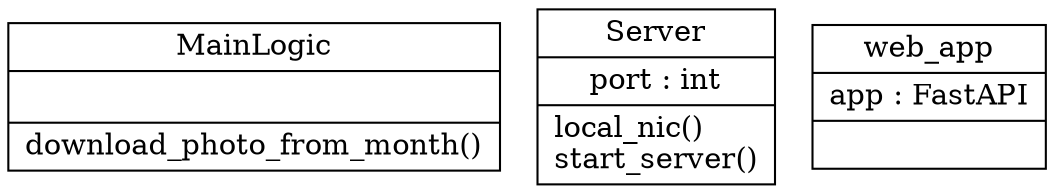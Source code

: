 digraph "classes" {
rankdir=BT
charset="utf-8"
"pl_worker.porch_light.MainLogic" [color="black", fontcolor="black", label=<{MainLogic|<br ALIGN="LEFT"/>|download_photo_from_month()<br ALIGN="LEFT"/>}>, shape="record", style="solid"];
"pl_worker.webserver.Server" [color="black", fontcolor="black", label=<{Server|port : int<br ALIGN="LEFT"/>|local_nic()<br ALIGN="LEFT"/>start_server()<br ALIGN="LEFT"/>}>, shape="record", style="solid"];
"pl_worker.webserver.web_app" [color="black", fontcolor="black", label=<{web_app|app : FastAPI<br ALIGN="LEFT"/>|}>, shape="record", style="solid"];
}
